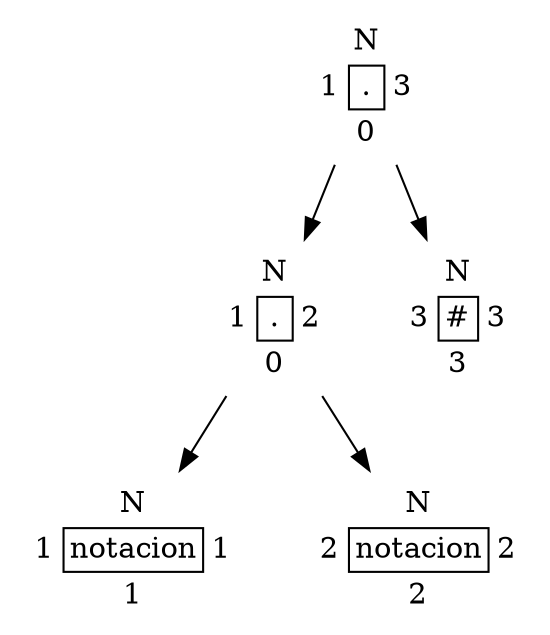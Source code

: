 digraph grafica{
rankdir=TB;
forcelabels= true;
node [shape = plaintext];
nodo1 [label = <<table border = '0' cellboder = '1' CELLSPACIONG='0'>
<tr>
<td></td>
<td>N</td>
<td></td>
</tr>
<tr>
<td>1</td>
<td border='1'>.</td>
<td>3</td></tr>
<tr>
<td></td>
<td>0</td>
<td></td>
</tr>
</table>>];
nodo2 [label = <<table border = '0' cellboder = '1' CELLSPACIONG='0'>
<tr>
<td></td>
<td>N</td>
<td></td>
</tr>
<tr>
<td>1</td>
<td border='1'>.</td>
<td>2</td></tr>
<tr>
<td></td>
<td>0</td>
<td></td>
</tr>
</table>>];
nodo3 [label = <<table border = '0' cellboder = '1' CELLSPACIONG='0'>
<tr>
<td></td>
<td>N</td>
<td></td>
</tr>
<tr>
<td>1</td>
<td border='1'>notacion</td>
<td>1</td></tr>
<tr>
<td></td>
<td>1</td>
<td></td>
</tr>
</table>>];
nodo5 [label = <<table border = '0' cellboder = '1' CELLSPACIONG='0'>
<tr>
<td></td>
<td>N</td>
<td></td>
</tr>
<tr>
<td>2</td>
<td border='1'>notacion</td>
<td>2</td></tr>
<tr>
<td></td>
<td>2</td>
<td></td>
</tr>
</table>>];
nodo2->nodo3
nodo2->nodo5
nodo8 [label = <<table border = '0' cellboder = '1' CELLSPACIONG='0'>
<tr>
<td></td>
<td>N</td>
<td></td>
</tr>
<tr>
<td>3</td>
<td border='1'>#</td>
<td>3</td></tr>
<tr>
<td></td>
<td>3</td>
<td></td>
</tr>
</table>>];
nodo1->nodo2
nodo1->nodo8

}